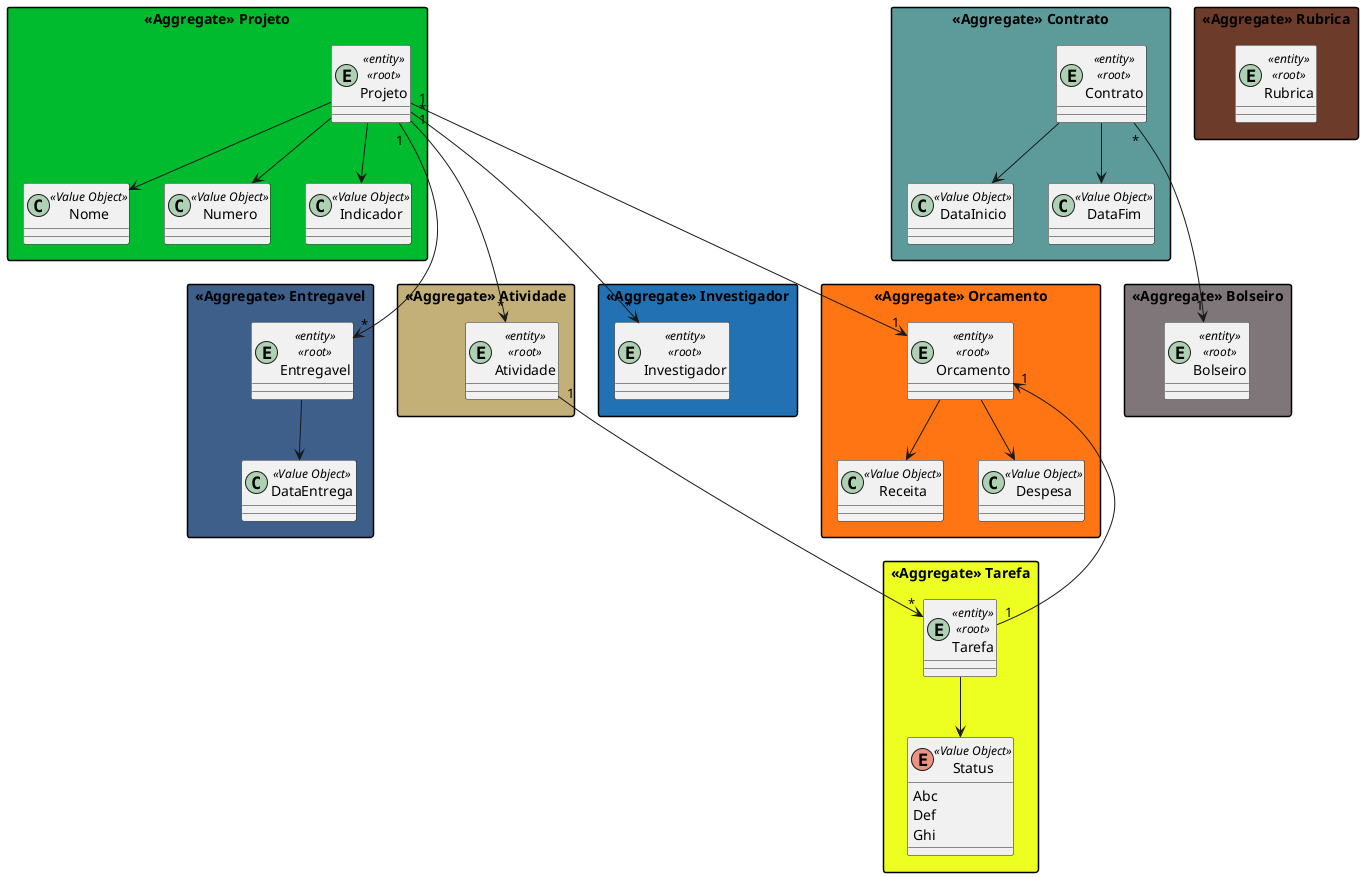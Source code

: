 @startuml domain-model
'https://plantuml.com/class-diagram
skinparam classAttributeIconSize 0

skinparam packageStyle rectangle

package "<<Aggregate>> Atividade" #C2B078 {
    entity Atividade <<entity>> <<root>>
}

package "<<Aggregate>> Bolseiro" #7F7679 {
    entity Bolseiro <<entity>> <<root>>

}

package "<<Aggregate>> Contrato" #5D9B9B {
    entity Contrato <<entity>> <<root>>
    class DataInicio <<Value Object>>
    class DataFim <<Value Object>>
    '? valores monetários?
}

package "<<Aggregate>> Entregavel" #3E5F8A {
    entity Entregavel <<entity>> <<root>>
    class DataEntrega <<Value Object>>
}

package "<<Aggregate>> Investigador" #2271B3 {
    entity Investigador <<entity>> <<root>>
    'TODO dados pessoais
    '? nome? numero?
}

package "<<Aggregate>> Projeto" #00BB2D {
    entity Projeto <<entity>> <<root>>
    class Nome <<Value Object>>
    class Numero <<Value Object>>
    class Indicador <<Value Object>>
    '! verificar com o professor sobre o indicador
}

package "<<Aggregate>> Orcamento" #FF7514 {
    entity Orcamento <<entity>> <<root>>
    class Receita <<Value Object>>
    '? talvez nao?
    class Despesa <<Value Object>>

}

package "<<Aggregate>> Rubrica" #6C3B2A {
    entity Rubrica <<entity>> <<root>>
}

package "<<Aggregate>> Tarefa" #EDFF21 {
    entity Tarefa <<entity>> <<root>>
    enum Status <<Value Object>> {
        Abc
        Def
        Ghi
    }
    '? progresso?
}

Atividade "1" ---> "*" Tarefa

Contrato --> DataInicio
Contrato --> DataFim

Contrato "*" ---> "1" Bolseiro

Entregavel --> DataEntrega

Projeto --> Nome
Projeto --> Numero
Projeto --> Indicador
Projeto "1" ---> "*" Atividade
Projeto "1" ---> "1" Orcamento
Projeto "*" ---> "*" Investigador
Projeto "1" ---> "*" Entregavel

Orcamento --> Receita
Orcamento --> Despesa

Tarefa --> Status
Orcamento "1" <--- "1" Tarefa

@enduml